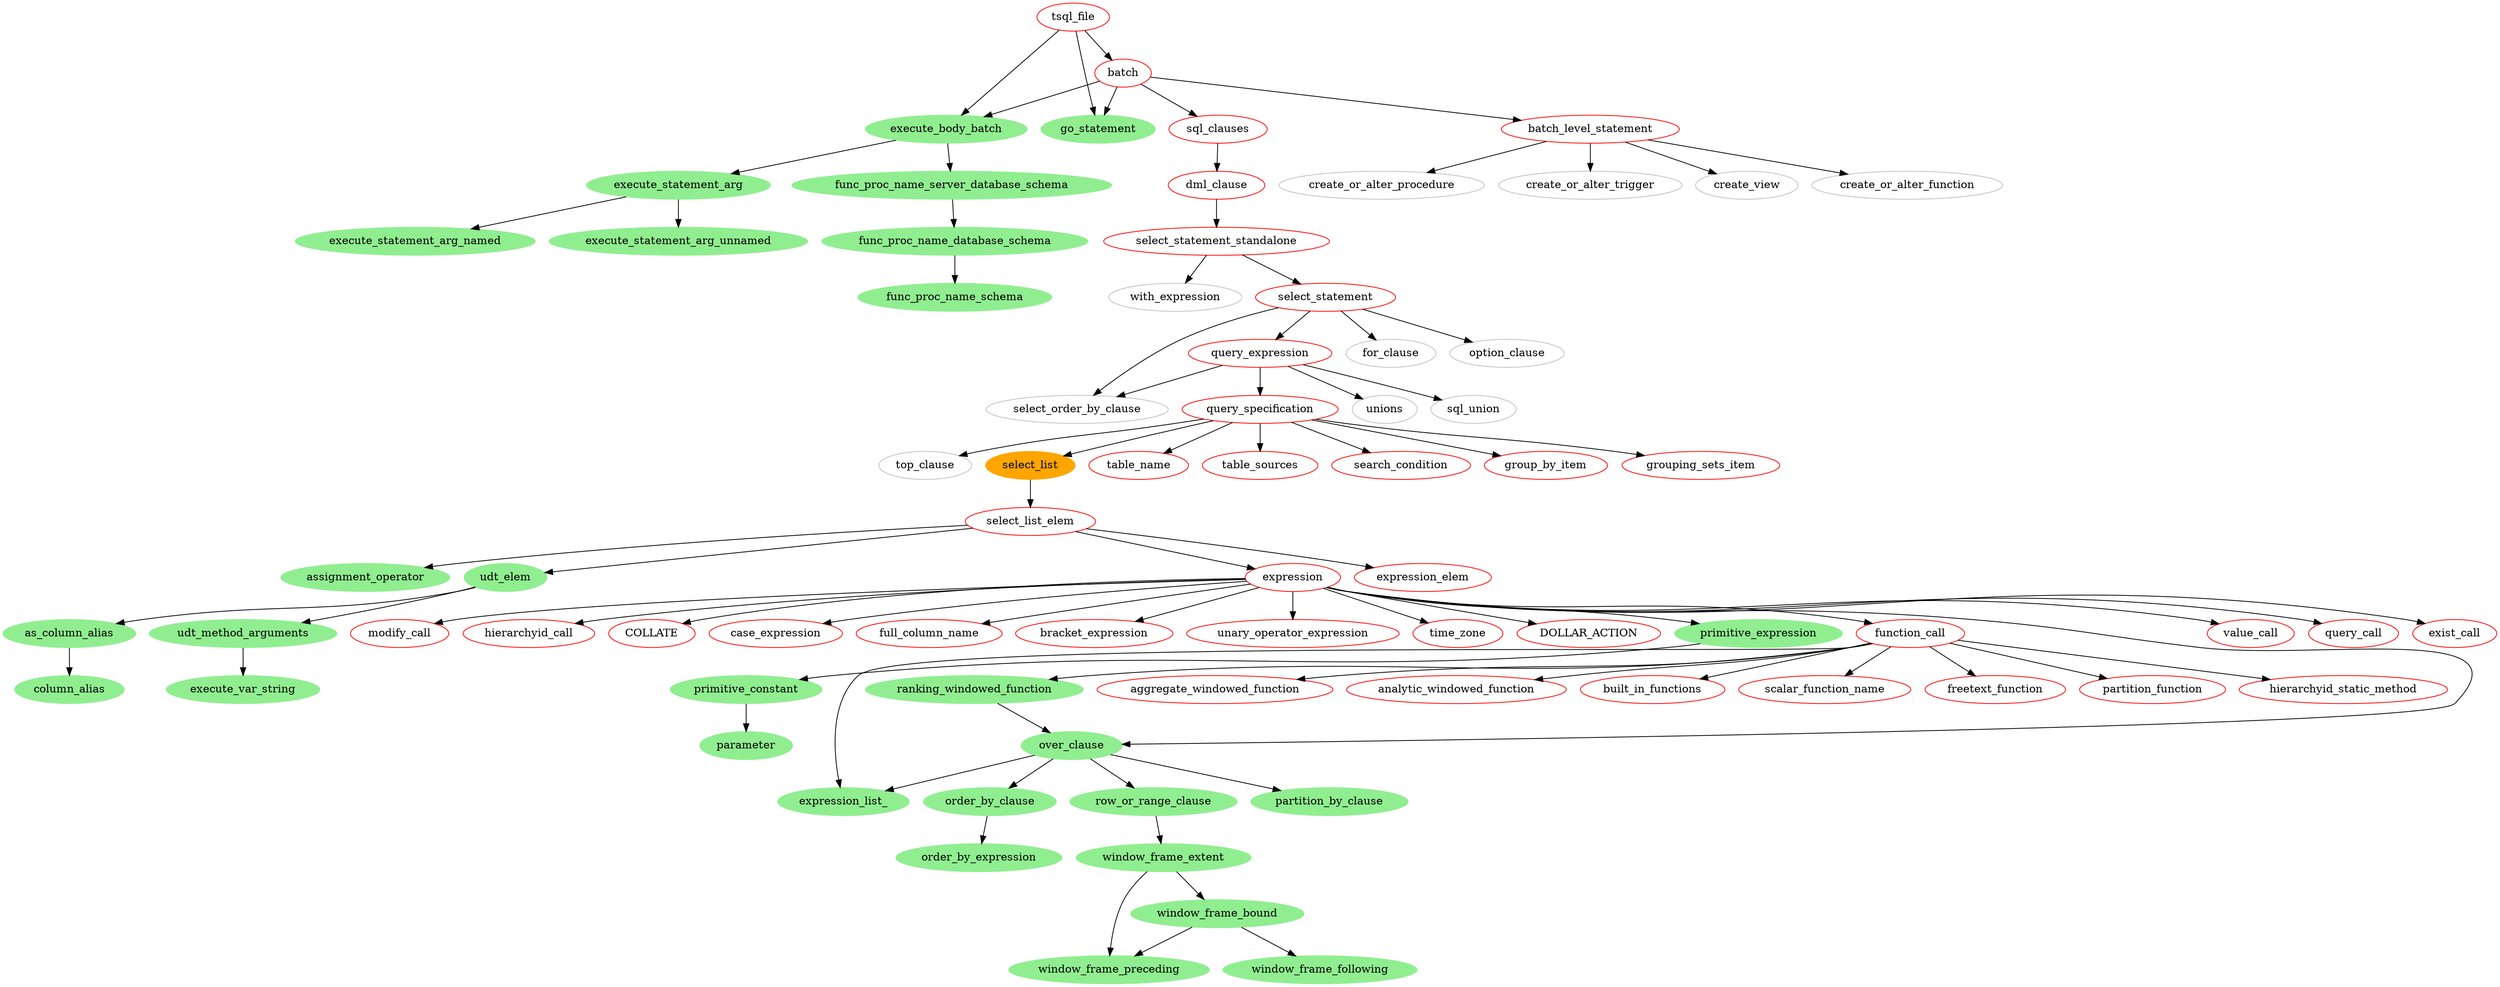 digraph Roadmap {
  node [color=red]

  
  subgraph {
  tsql_file
    [URL="https://github.com/Crary-Systems/tree-sitter-tsql/blob/main/grammar.js#L46"]

  tsql_file -> batch
  tsql_file -> execute_body_batch
  tsql_file -> go_statement
}

  subgraph {
  batch
    [URL="https://github.com/Crary-Systems/tree-sitter-tsql/blob/main/grammar.js#L51"]

  batch -> go_statement;
  batch -> execute_body_batch;

  batch -> sql_clauses;
  batch -> batch_level_statement;
}

  subgraph {
  execute_body_batch
    [style=filled
    ,color=lightgreen
    ,URL="https://github.com/Crary-Systems/tree-sitter-tsql/blob/main/test/corpus/batch.txt#L74"]

  execute_body_batch -> func_proc_name_server_database_schema
  execute_body_batch -> execute_statement_arg
}

  subgraph {
  go_statement [style=filled, color=lightgreen, URL="https://github.com/Crary-Systems/tree-sitter-tsql/blob/main/test/corpus/go.txt"]
}

  subgraph {
  execute_statement_arg
    [style=filled
    ,color=lightgreen
    ,URL="https://github.com/Crary-Systems/tree-sitter-tsql/blob/main/test/corpus/execute_statement_arg.txt"]

  execute_statement_arg -> execute_statement_arg_named
  execute_statement_arg -> execute_statement_arg_unnamed
}

  subgraph {
  execute_statement_arg_named
    [style=filled
    ,color=lightgreen
    ,URL="https://github.com/Crary-Systems/tree-sitter-tsql/blob/main/test/corpus/execute_statement_arg.txt#L2"]
}

  subgraph {
  execute_statement_arg_unnamed
    [style=filled
    ,color=lightgreen
    ,URL="https://github.com/Crary-Systems/tree-sitter-tsql/blob/main/test/corpus/execute_statement_arg.txt#L42"]
}

  subgraph {
  func_proc_name_server_database_schema
    [style=filled
    ,color=lightgreen
    ,URL="https://github.com/Crary-Systems/tree-sitter-tsql/blob/main/test/corpus/func_proc_name_server_database_schema.txt"]

  func_proc_name_server_database_schema -> func_proc_name_database_schema
}

  subgraph {
  func_proc_name_database_schema
    [style=filled
    ,color=lightgreen
    ,URL="https://github.com/Crary-Systems/tree-sitter-tsql/blob/main/test/corpus/func_proc_name_server_database_schema.txt"]

  func_proc_name_database_schema -> func_proc_name_schema
}

  subgraph {
  func_proc_name_schema
    [style=filled
    ,color=lightgreen
    ,URL="https://github.com/Crary-Systems/tree-sitter-tsql/blob/main/test/corpus/func_proc_name_server_database_schema.txt"]
}


  ## TODO
  subgraph {
  sql_clauses
    [URL="https://github.com/Crary-Systems/tree-sitter-tsql/blob/4dda5f0b2a1d0c921fa68dff7fd5ffdb39467df3/grammar.js#L118-L122"]

  sql_clauses -> dml_clause
}

  subgraph {
  dml_clause
    [URL="https://github.com/Crary-Systems/tree-sitter-tsql/blob/4dda5f0b2a1d0c921fa68dff7fd5ffdb39467df3/grammar.js#L192-L195"]

  dml_clause -> select_statement_standalone
}

  subgraph {
  select_statement_standalone
    [URL="https://github.com/Crary-Systems/tree-sitter-tsql/blob/4dda5f0b2a1d0c921fa68dff7fd5ffdb39467df3/grammar.js#L197-L200"]

  select_statement_standalone -> select_statement

  ##TODO
  select_statement_standalone -> with_expression
}

  subgraph {
  with_expression
    [color=gray]
}

  subgraph {
  select_statement
    [URL="https://github.com/Crary-Systems/tree-sitter-tsql/blob/1f56e8217a05e0a7e09ce2955aee4c340190c598/grammar.js#L202-L206"]

  select_statement -> query_expression

  ##TODO
  select_statement -> select_order_by_clause
  select_statement -> for_clause
  select_statement -> option_clause
}

  subgraph {
  query_expression
    [URL="https://github.com/Crary-Systems/tree-sitter-tsql/blob/main/grammar.js#L208-L211"]

  query_expression -> query_specification

  query_expression -> select_order_by_clause
  query_expression -> unions
  query_expression -> sql_union
}

  subgraph {
  for_clause
    [color=gray]
}

  subgraph {
  option_clause
    [color=gray]
}

  subgraph {
  select_order_by_clause
    [color=gray]
}

  subgraph {
  unions
    [color=gray]
}

  subgraph {
  sql_union
    [color=gray]
}


  subgraph {
  assignment_operator
    [style=filled
    ,color=lightgreen
    ,URL="https://github.com/Crary-Systems/tree-sitter-tsql/blob/main/test/corpus/assignment_operator.txt"]
}

  subgraph {
  query_specification
    [URL="https://github.com/Crary-Systems/tree-sitter-tsql/blob/c1d4d4d9d830cdf8ec41142c705d269b1ea84c8e/grammar.js#L213-L218"]

  query_specification -> top_clause
  query_specification -> select_list
  query_specification -> table_name
  query_specification -> table_sources
  query_specification -> search_condition
  query_specification -> group_by_item
  query_specification -> grouping_sets_item
}

  subgraph {
  select_list
    [style=filled
    ,color=orange
    ,URL="https://github.com/Crary-Systems/tree-sitter-tsql/blob/main/test/corpus/select.txt"]

  select_list -> select_list_elem
}

  subgraph {
  select_list_elem
    [URL="https://github.com/Crary-Systems/tree-sitter-tsql/blob/c1d4d4d9d830cdf8ec41142c705d269b1ea84c8e/grammar.js#L225-L232"]

  select_list_elem -> udt_elem
  select_list_elem -> assignment_operator

  select_list_elem -> expression
  select_list_elem -> expression_elem
}

  subgraph {
  top_clause
    [color=gray]
}


  subgraph {
  create_or_alter_function
}

  subgraph {
  create_or_alter_procedure
}

  subgraph {
  create_or_alter_trigger
}

  subgraph {
  create_view
}

  subgraph {
  expression_elem
}

  subgraph {
  group_by_item
}

  subgraph {
  grouping_sets_item
}

  subgraph {
  search_condition
}

  subgraph {
  table_name
}

  subgraph {
  table_sources
}

  subgraph {
  udt_elem
    [style=filled
    ,color=lightgreen
    ,URL="https://github.com/Crary-Systems/tree-sitter-tsql/blob/main/test/corpus/udt_elem.txt"]

  udt_elem -> udt_method_arguments
  udt_elem -> as_column_alias
}

  subgraph {
  as_column_alias
    [style=filled
    ,color=lightgreen
    ,URL="https://github.com/Crary-Systems/tree-sitter-tsql/blob/main/test/corpus/as_column_alias.txt"]

  as_column_alias -> column_alias
}

  subgraph {
  column_alias
    [style=filled
    ,color=lightgreen
    ,URL="https://github.com/Crary-Systems/tree-sitter-tsql/blob/main/test/corpus/column_alias.txt"]
}

  subgraph {
  execute_var_string
    [style=filled
    ,color=lightgreen
    ,URL="https://github.com/Crary-Systems/tree-sitter-tsql/blob/main/test/corpus/execute_var_string.txt"]
}

  subgraph {
  udt_method_arguments
    [style=filled
    ,color=lightgreen
    ,URL="https://github.com/Crary-Systems/tree-sitter-tsql/blob/main/test/corpus/udt_method_arguments.txt"]

  udt_method_arguments -> execute_var_string
}


  subgraph {
  expression
    [URL="https://github.com/Crary-Systems/tree-sitter-tsql/blob/c1d4d4d9d830cdf8ec41142c705d269b1ea84c8e/grammar.js#L320-L326"]

	expression -> primitive_expression
	expression -> function_call
	expression -> value_call
	expression -> query_call
	expression -> exist_call
	expression -> modify_call
	expression -> hierarchyid_call
	expression -> COLLATE
	expression -> case_expression
	expression -> full_column_name
	expression -> bracket_expression
	expression -> unary_operator_expression
	expression -> time_zone
	expression -> over_clause
	expression -> DOLLAR_ACTION

}

  subgraph {
  COLLATE
}

  subgraph {
  DOLLAR_ACTION
}

  subgraph {
  bracket_expression
}

  subgraph {
  case_expression
}

  subgraph {
  exist_call
}

  subgraph {
  full_column_name
}

  subgraph {
  function_call

  function_call -> ranking_windowed_function
  function_call -> aggregate_windowed_function
  function_call -> analytic_windowed_function
  function_call -> built_in_functions
  function_call -> scalar_function_name
  function_call -> freetext_function
  function_call -> partition_function
  function_call -> hierarchyid_static_method
  function_call -> expression_list_

}


  subgraph {
  aggregate_windowed_function
}

  subgraph {
  analytic_windowed_function
}

  subgraph {
  built_in_functions
}

  subgraph {
  expression_list_
    [style=filled
    ,color=lightgreen
    ,URL="https://github.com/Crary-Systems/tree-sitter-tsql/blob/main/test/corpus/expression_list.txt"]
}

  subgraph {
  freetext_function
}

  subgraph {
  hierarchyid_static_method
}

  subgraph {
  partition_function
}

  subgraph {
  ranking_windowed_function
    [style=filled
    ,color=lightgreen
    ,URL="https://github.com/Crary-Systems/tree-sitter-tsql/blob/main/test/corpus/ranking_windowed_function.txt"]

  ranking_windowed_function -> over_clause
}

  subgraph {
  row_or_range_clause
    [style=filled
    ,color=lightgreen
    ,URL="https://github.com/Crary-Systems/tree-sitter-tsql/blob/main/test/corpus/row_or_range_clause.txt"]

  row_or_range_clause -> window_frame_extent
}

  subgraph {
  partition_by_clause
    [style=filled
    ,color=lightgreen
    ,URL="https://github.com/Crary-Systems/tree-sitter-tsql/blob/main/test/corpus/over_clause.txt#L25"]
}

  subgraph {
  order_by_clause
    [style=filled
    ,color=lightgreen
    ,URL="https://github.com/Crary-Systems/tree-sitter-tsql/blob/main/test/corpus/order_by_clause.txt"]

  order_by_clause -> order_by_expression
}

  subgraph {
  order_by_expression
    [style=filled
    ,color=lightgreen
    ,URL="https://github.com/Crary-Systems/tree-sitter-tsql/blob/main/test/corpus/order_by_expression.txt"]
}

  subgraph {
  window_frame_extent
    [style=filled
    ,color=lightgreen
    ,URL="https://github.com/Crary-Systems/tree-sitter-tsql/blob/main/test/corpus/window_frame_extent.txt"]

  window_frame_extent -> window_frame_preceding
  window_frame_extent -> window_frame_bound
}

  subgraph {
  window_frame_bound
    [style=filled
    ,color=lightgreen
    ,URL="https://github.com/Crary-Systems/tree-sitter-tsql/blob/main/test/corpus/window_frame_bound.txt"]

  window_frame_bound -> window_frame_preceding
  window_frame_bound -> window_frame_following
}

  subgraph {
  window_frame_preceding
    [style=filled
    ,color=lightgreen
    ,URL="https://github.com/Crary-Systems/tree-sitter-tsql/blob/main/test/corpus/window_frame_preceding.txt"]
}

  subgraph {
  window_frame_following
    [style=filled
    ,color=lightgreen
    ,URL="https://github.com/Crary-Systems/tree-sitter-tsql/blob/main/test/corpus/window_frame_following.txt"]
}


  subgraph {
  scalar_function_name
}


  subgraph {
  hierarchyid_call
}

  subgraph {
  modify_call
}

  subgraph {
  over_clause
    [style=filled
    ,color=lightgreen
    ,URL="https://github.com/Crary-Systems/tree-sitter-tsql/blob/main/test/corpus/over_clause.txt"]

  over_clause -> expression_list_
  over_clause -> partition_by_clause
  over_clause -> order_by_clause
  over_clause -> row_or_range_clause

}

  subgraph {
  primitive_expression
    [style=filled
    ,color=lightgreen
    ,URL="https://github.com/Crary-Systems/tree-sitter-tsql/blob/main/test/corpus/primitive_expression.txt"]

  primitive_expression -> primitive_constant
}

  subgraph {
  query_call
}

  subgraph {
  time_zone
}

  subgraph {
  unary_operator_expression
}

  subgraph {
  value_call
}

  subgraph {
  primitive_constant
    [style=filled
    ,color=lightgreen
    ,URL="https://github.com/Crary-Systems/tree-sitter-tsql/blob/main/test/corpus/primitive_constant.txt"]

  primitive_constant -> parameter
}

  subgraph {
  parameter
    [style=filled
    ,color=lightgreen
    ,URL="https://github.com/Crary-Systems/tree-sitter-tsql/blob/main/test/corpus/parameter.txt"]
}


  subgraph {
  batch_level_statement
    [URL="https://github.com/Crary-Systems/tree-sitter-tsql/blob/main/grammar.js#L116"]

  //TODO ROADMAP
  batch_level_statement -> create_or_alter_function
  batch_level_statement -> create_or_alter_procedure
  batch_level_statement -> create_or_alter_trigger
  batch_level_statement -> create_view

  create_or_alter_function
    [color=gray]
  create_or_alter_procedure
    [color=gray]
  create_or_alter_trigger
    [color=gray]
  create_view
    [color=gray]
}

}
